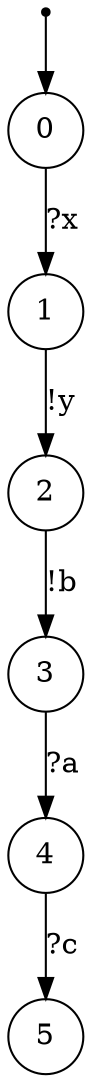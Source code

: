 digraph {
 node [shape=point] ENTRY
 node [shape=circle]
 ENTRY -> 0
0 -> 1 [label="?x"]
1 -> 2 [label="!y"]
2 -> 3 [label="!b"]
3 -> 4 [label="?a"]
4 -> 5 [label="?c"]
}
